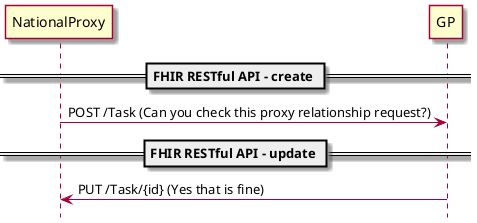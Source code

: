 @startuml

skin rose

hide footbox

== FHIR RESTful API - create ==

NationalProxy -> GP: POST /Task (Can you check this proxy relationship request?)

== FHIR RESTful API - update ==

GP -> NationalProxy: PUT /Task/{id} (Yes that is fine)

@enduml
